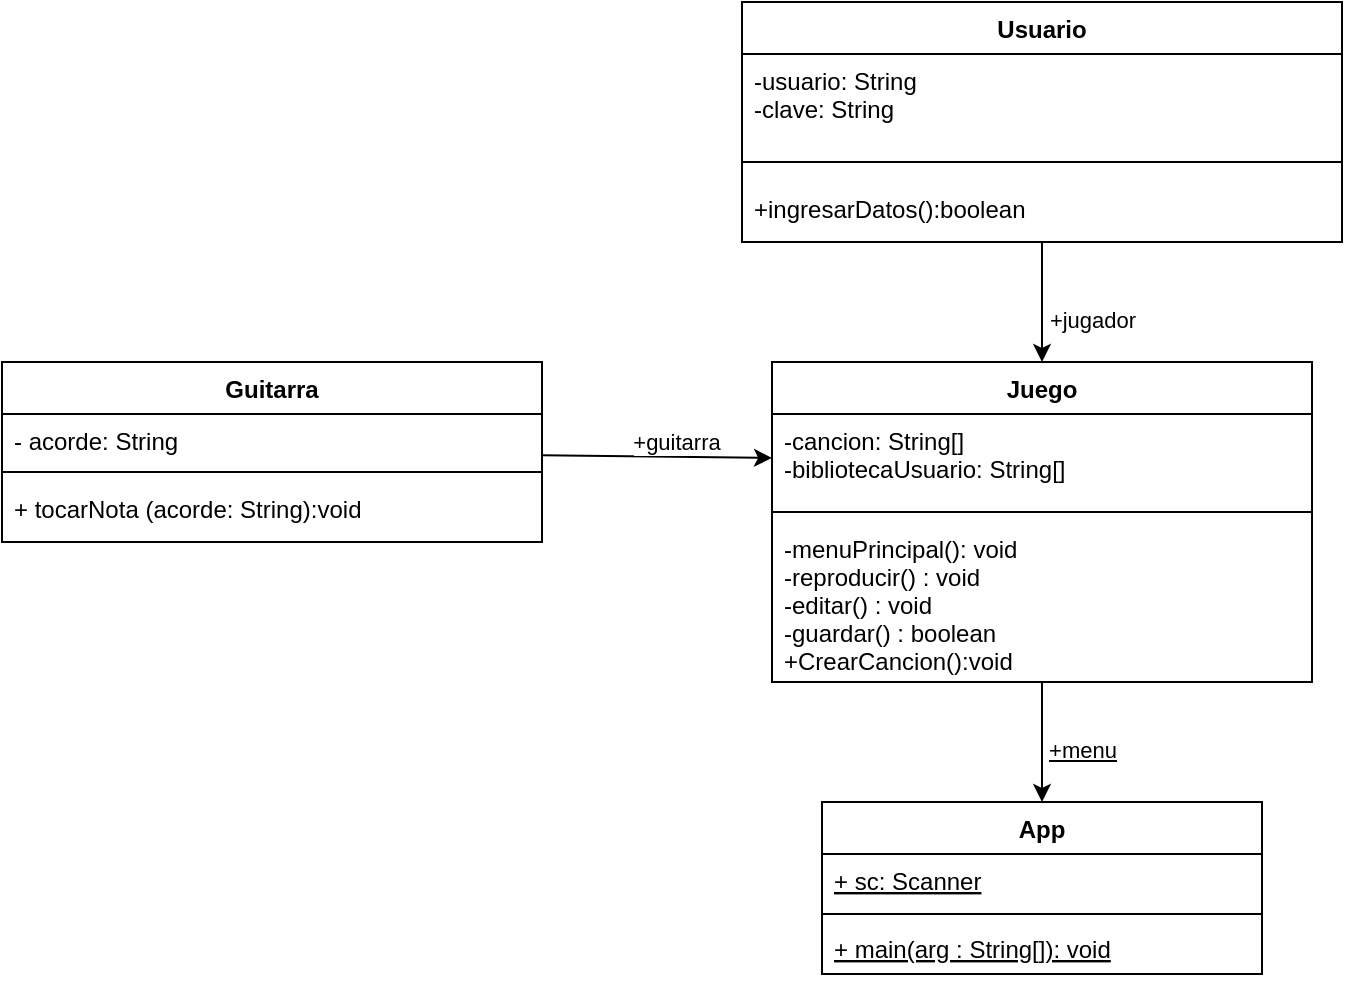 <mxfile>
    <diagram id="nzJRSNeg6fx5WKvBo9f4" name="Page-1">
        <mxGraphModel dx="859" dy="492" grid="1" gridSize="10" guides="1" tooltips="1" connect="1" arrows="1" fold="1" page="1" pageScale="1" pageWidth="850" pageHeight="1100" math="0" shadow="0">
            <root>
                <mxCell id="0"/>
                <mxCell id="1" parent="0"/>
                <mxCell id="2" value="App" style="swimlane;fontStyle=1;align=center;verticalAlign=top;childLayout=stackLayout;horizontal=1;startSize=26;horizontalStack=0;resizeParent=1;resizeParentMax=0;resizeLast=0;collapsible=1;marginBottom=0;" parent="1" vertex="1">
                    <mxGeometry x="480" y="410" width="220" height="86" as="geometry">
                        <mxRectangle x="480" y="60" width="60" height="30" as="alternateBounds"/>
                    </mxGeometry>
                </mxCell>
                <mxCell id="3" value="+ sc: Scanner" style="text;strokeColor=none;fillColor=none;align=left;verticalAlign=top;spacingLeft=4;spacingRight=4;overflow=hidden;rotatable=0;points=[[0,0.5],[1,0.5]];portConstraint=eastwest;fontStyle=4" parent="2" vertex="1">
                    <mxGeometry y="26" width="220" height="26" as="geometry"/>
                </mxCell>
                <mxCell id="5" value="" style="line;strokeWidth=1;fillColor=none;align=left;verticalAlign=middle;spacingTop=-1;spacingLeft=3;spacingRight=3;rotatable=0;labelPosition=right;points=[];portConstraint=eastwest;strokeColor=inherit;" parent="2" vertex="1">
                    <mxGeometry y="52" width="220" height="8" as="geometry"/>
                </mxCell>
                <mxCell id="6" value="+ main(arg : String[]): void" style="text;strokeColor=none;fillColor=none;align=left;verticalAlign=top;spacingLeft=4;spacingRight=4;overflow=hidden;rotatable=0;points=[[0,0.5],[1,0.5]];portConstraint=eastwest;fontStyle=4" parent="2" vertex="1">
                    <mxGeometry y="60" width="220" height="26" as="geometry"/>
                </mxCell>
                <mxCell id="49" style="edgeStyle=none;html=1;entryX=0.5;entryY=0;entryDx=0;entryDy=0;" parent="1" source="27" target="40" edge="1">
                    <mxGeometry relative="1" as="geometry"/>
                </mxCell>
                <mxCell id="50" value="+jugador" style="edgeLabel;html=1;align=center;verticalAlign=middle;resizable=0;points=[];" parent="49" vertex="1" connectable="0">
                    <mxGeometry x="0.289" relative="1" as="geometry">
                        <mxPoint x="25" as="offset"/>
                    </mxGeometry>
                </mxCell>
                <mxCell id="27" value="Usuario" style="swimlane;fontStyle=1;align=center;verticalAlign=top;childLayout=stackLayout;horizontal=1;startSize=26;horizontalStack=0;resizeParent=1;resizeParentMax=0;resizeLast=0;collapsible=1;marginBottom=0;" parent="1" vertex="1">
                    <mxGeometry x="440" y="10" width="300" height="120" as="geometry"/>
                </mxCell>
                <mxCell id="28" value="-usuario: String&#10;-clave: String" style="text;strokeColor=none;fillColor=none;align=left;verticalAlign=top;spacingLeft=4;spacingRight=4;overflow=hidden;rotatable=0;points=[[0,0.5],[1,0.5]];portConstraint=eastwest;" parent="27" vertex="1">
                    <mxGeometry y="26" width="300" height="44" as="geometry"/>
                </mxCell>
                <mxCell id="29" value="" style="line;strokeWidth=1;fillColor=none;align=left;verticalAlign=middle;spacingTop=-1;spacingLeft=3;spacingRight=3;rotatable=0;labelPosition=right;points=[];portConstraint=eastwest;strokeColor=inherit;" parent="27" vertex="1">
                    <mxGeometry y="70" width="300" height="20" as="geometry"/>
                </mxCell>
                <mxCell id="30" value="+ingresarDatos():boolean" style="text;strokeColor=none;fillColor=none;align=left;verticalAlign=top;spacingLeft=4;spacingRight=4;overflow=hidden;rotatable=0;points=[[0,0.5],[1,0.5]];portConstraint=eastwest;" parent="27" vertex="1">
                    <mxGeometry y="90" width="300" height="30" as="geometry"/>
                </mxCell>
                <mxCell id="48" value="+guitarra" style="edgeStyle=none;html=1;entryX=0;entryY=0.5;entryDx=0;entryDy=0;" parent="1" source="36" target="41" edge="1">
                    <mxGeometry x="0.159" y="7" relative="1" as="geometry">
                        <mxPoint as="offset"/>
                    </mxGeometry>
                </mxCell>
                <mxCell id="36" value="Guitarra" style="swimlane;fontStyle=1;align=center;verticalAlign=top;childLayout=stackLayout;horizontal=1;startSize=26;horizontalStack=0;resizeParent=1;resizeParentMax=0;resizeLast=0;collapsible=1;marginBottom=0;" parent="1" vertex="1">
                    <mxGeometry x="70" y="190" width="270" height="90" as="geometry">
                        <mxRectangle x="480" y="60" width="60" height="30" as="alternateBounds"/>
                    </mxGeometry>
                </mxCell>
                <mxCell id="37" value="- acorde: String" style="text;strokeColor=none;fillColor=none;align=left;verticalAlign=top;spacingLeft=4;spacingRight=4;overflow=hidden;rotatable=0;points=[[0,0.5],[1,0.5]];portConstraint=eastwest;fontStyle=0" parent="36" vertex="1">
                    <mxGeometry y="26" width="270" height="24" as="geometry"/>
                </mxCell>
                <mxCell id="38" value="" style="line;strokeWidth=1;fillColor=none;align=left;verticalAlign=middle;spacingTop=-1;spacingLeft=3;spacingRight=3;rotatable=0;labelPosition=right;points=[];portConstraint=eastwest;strokeColor=inherit;" parent="36" vertex="1">
                    <mxGeometry y="50" width="270" height="10" as="geometry"/>
                </mxCell>
                <mxCell id="39" value="+ tocarNota (acorde: String):void&#10;" style="text;strokeColor=none;fillColor=none;align=left;verticalAlign=top;spacingLeft=4;spacingRight=4;overflow=hidden;rotatable=0;points=[[0,0.5],[1,0.5]];portConstraint=eastwest;fontStyle=0" parent="36" vertex="1">
                    <mxGeometry y="60" width="270" height="30" as="geometry"/>
                </mxCell>
                <mxCell id="51" style="edgeStyle=none;html=1;" parent="1" source="40" target="2" edge="1">
                    <mxGeometry relative="1" as="geometry"/>
                </mxCell>
                <mxCell id="52" value="&lt;u&gt;+menu&lt;/u&gt;" style="edgeLabel;html=1;align=center;verticalAlign=middle;resizable=0;points=[];" parent="51" vertex="1" connectable="0">
                    <mxGeometry x="0.414" y="2" relative="1" as="geometry">
                        <mxPoint x="18" y="-9" as="offset"/>
                    </mxGeometry>
                </mxCell>
                <mxCell id="40" value="Juego" style="swimlane;fontStyle=1;align=center;verticalAlign=top;childLayout=stackLayout;horizontal=1;startSize=26;horizontalStack=0;resizeParent=1;resizeParentMax=0;resizeLast=0;collapsible=1;marginBottom=0;" parent="1" vertex="1">
                    <mxGeometry x="455" y="190" width="270" height="160" as="geometry">
                        <mxRectangle x="480" y="60" width="60" height="30" as="alternateBounds"/>
                    </mxGeometry>
                </mxCell>
                <mxCell id="41" value="-cancion: String[]&#10;-bibliotecaUsuario: String[]" style="text;strokeColor=none;fillColor=none;align=left;verticalAlign=top;spacingLeft=4;spacingRight=4;overflow=hidden;rotatable=0;points=[[0,0.5],[1,0.5]];portConstraint=eastwest;fontStyle=0" parent="40" vertex="1">
                    <mxGeometry y="26" width="270" height="44" as="geometry"/>
                </mxCell>
                <mxCell id="42" value="" style="line;strokeWidth=1;fillColor=none;align=left;verticalAlign=middle;spacingTop=-1;spacingLeft=3;spacingRight=3;rotatable=0;labelPosition=right;points=[];portConstraint=eastwest;strokeColor=inherit;" parent="40" vertex="1">
                    <mxGeometry y="70" width="270" height="10" as="geometry"/>
                </mxCell>
                <mxCell id="43" value="-menuPrincipal(): void&#10;-reproducir() : void&#10;-editar() : void&#10;-guardar() : boolean&#10;+CrearCancion():void&#10;" style="text;strokeColor=none;fillColor=none;align=left;verticalAlign=top;spacingLeft=4;spacingRight=4;overflow=hidden;rotatable=0;points=[[0,0.5],[1,0.5]];portConstraint=eastwest;fontStyle=0" parent="40" vertex="1">
                    <mxGeometry y="80" width="270" height="80" as="geometry"/>
                </mxCell>
            </root>
        </mxGraphModel>
    </diagram>
</mxfile>